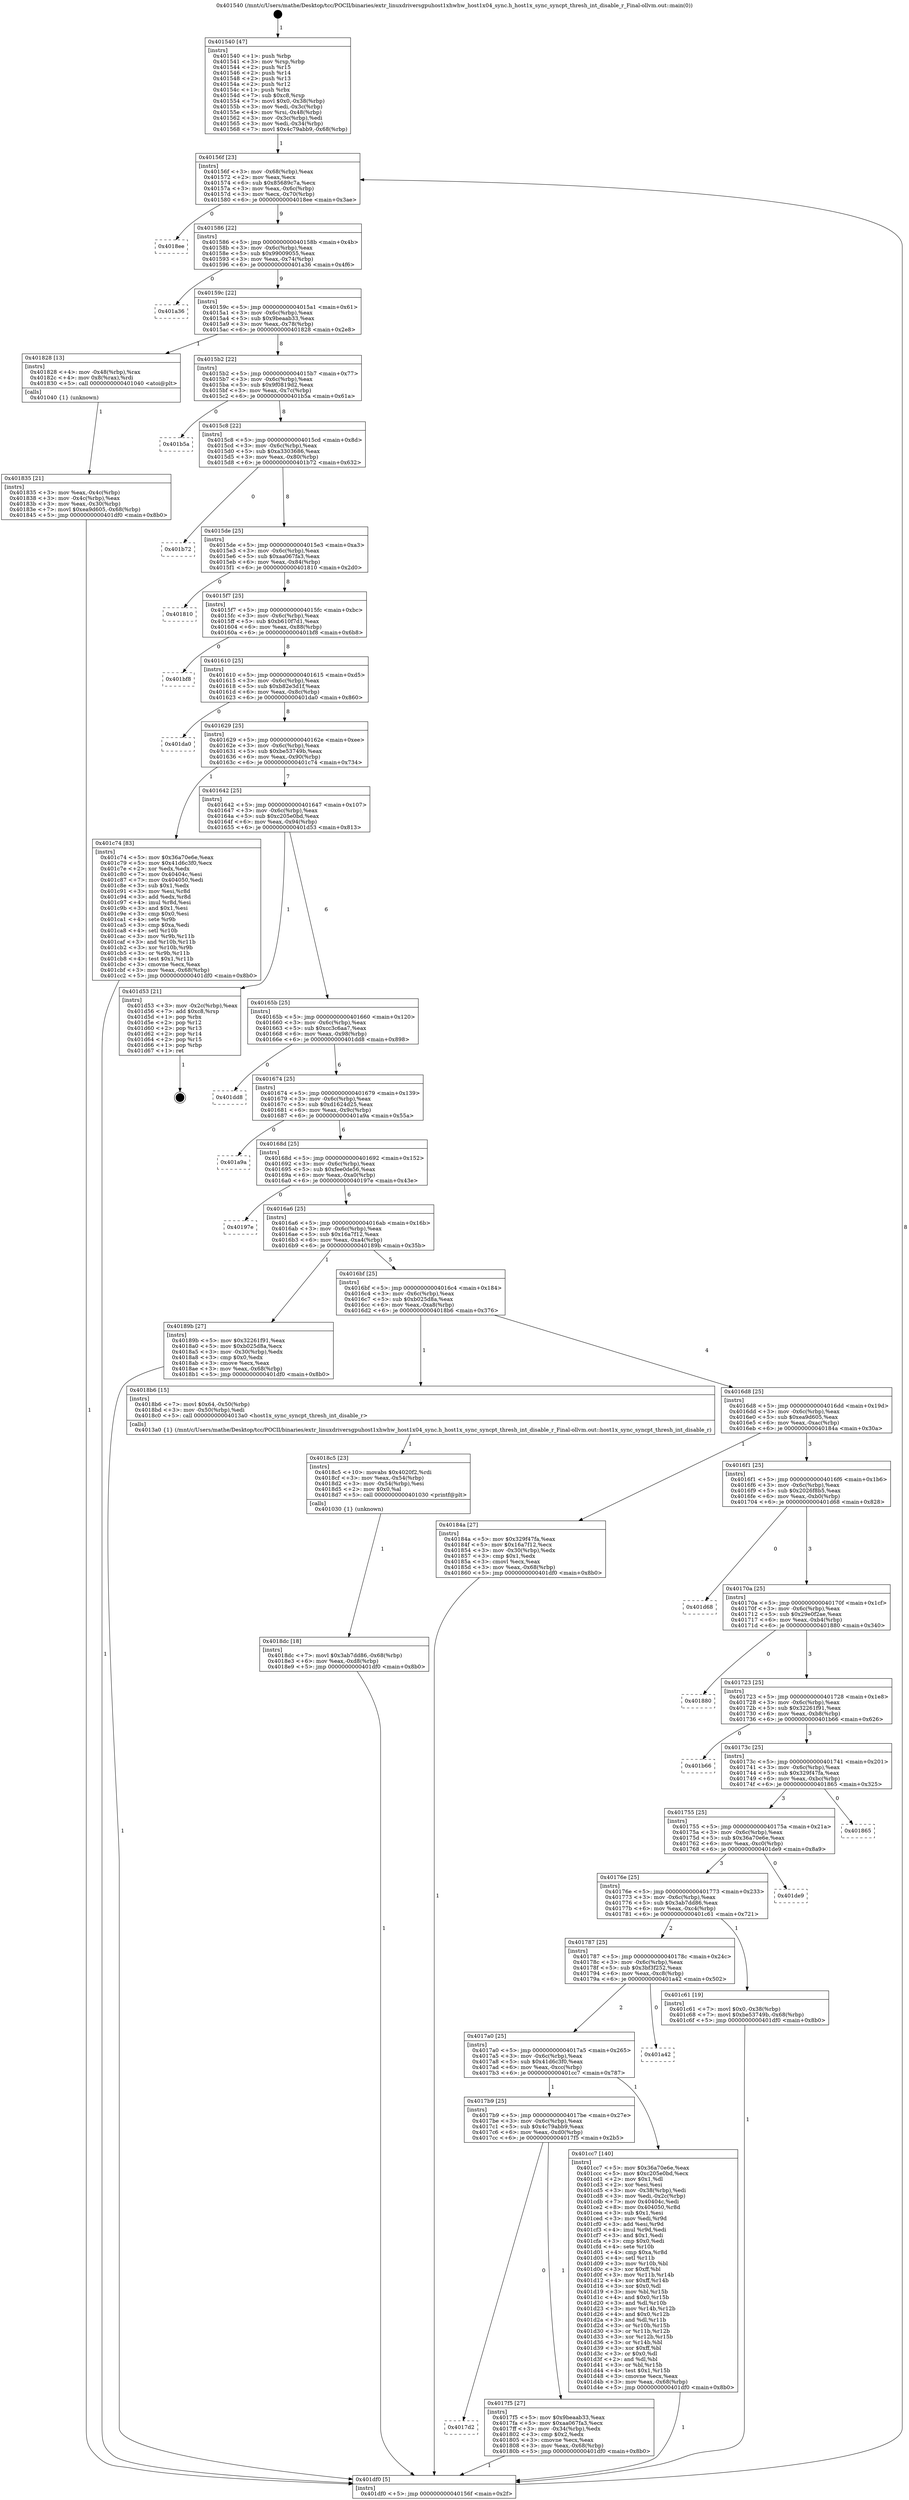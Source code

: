 digraph "0x401540" {
  label = "0x401540 (/mnt/c/Users/mathe/Desktop/tcc/POCII/binaries/extr_linuxdriversgpuhost1xhwhw_host1x04_sync.h_host1x_sync_syncpt_thresh_int_disable_r_Final-ollvm.out::main(0))"
  labelloc = "t"
  node[shape=record]

  Entry [label="",width=0.3,height=0.3,shape=circle,fillcolor=black,style=filled]
  "0x40156f" [label="{
     0x40156f [23]\l
     | [instrs]\l
     &nbsp;&nbsp;0x40156f \<+3\>: mov -0x68(%rbp),%eax\l
     &nbsp;&nbsp;0x401572 \<+2\>: mov %eax,%ecx\l
     &nbsp;&nbsp;0x401574 \<+6\>: sub $0x85689c7a,%ecx\l
     &nbsp;&nbsp;0x40157a \<+3\>: mov %eax,-0x6c(%rbp)\l
     &nbsp;&nbsp;0x40157d \<+3\>: mov %ecx,-0x70(%rbp)\l
     &nbsp;&nbsp;0x401580 \<+6\>: je 00000000004018ee \<main+0x3ae\>\l
  }"]
  "0x4018ee" [label="{
     0x4018ee\l
  }", style=dashed]
  "0x401586" [label="{
     0x401586 [22]\l
     | [instrs]\l
     &nbsp;&nbsp;0x401586 \<+5\>: jmp 000000000040158b \<main+0x4b\>\l
     &nbsp;&nbsp;0x40158b \<+3\>: mov -0x6c(%rbp),%eax\l
     &nbsp;&nbsp;0x40158e \<+5\>: sub $0x99009055,%eax\l
     &nbsp;&nbsp;0x401593 \<+3\>: mov %eax,-0x74(%rbp)\l
     &nbsp;&nbsp;0x401596 \<+6\>: je 0000000000401a36 \<main+0x4f6\>\l
  }"]
  Exit [label="",width=0.3,height=0.3,shape=circle,fillcolor=black,style=filled,peripheries=2]
  "0x401a36" [label="{
     0x401a36\l
  }", style=dashed]
  "0x40159c" [label="{
     0x40159c [22]\l
     | [instrs]\l
     &nbsp;&nbsp;0x40159c \<+5\>: jmp 00000000004015a1 \<main+0x61\>\l
     &nbsp;&nbsp;0x4015a1 \<+3\>: mov -0x6c(%rbp),%eax\l
     &nbsp;&nbsp;0x4015a4 \<+5\>: sub $0x9beaab33,%eax\l
     &nbsp;&nbsp;0x4015a9 \<+3\>: mov %eax,-0x78(%rbp)\l
     &nbsp;&nbsp;0x4015ac \<+6\>: je 0000000000401828 \<main+0x2e8\>\l
  }"]
  "0x4018dc" [label="{
     0x4018dc [18]\l
     | [instrs]\l
     &nbsp;&nbsp;0x4018dc \<+7\>: movl $0x3ab7dd86,-0x68(%rbp)\l
     &nbsp;&nbsp;0x4018e3 \<+6\>: mov %eax,-0xd8(%rbp)\l
     &nbsp;&nbsp;0x4018e9 \<+5\>: jmp 0000000000401df0 \<main+0x8b0\>\l
  }"]
  "0x401828" [label="{
     0x401828 [13]\l
     | [instrs]\l
     &nbsp;&nbsp;0x401828 \<+4\>: mov -0x48(%rbp),%rax\l
     &nbsp;&nbsp;0x40182c \<+4\>: mov 0x8(%rax),%rdi\l
     &nbsp;&nbsp;0x401830 \<+5\>: call 0000000000401040 \<atoi@plt\>\l
     | [calls]\l
     &nbsp;&nbsp;0x401040 \{1\} (unknown)\l
  }"]
  "0x4015b2" [label="{
     0x4015b2 [22]\l
     | [instrs]\l
     &nbsp;&nbsp;0x4015b2 \<+5\>: jmp 00000000004015b7 \<main+0x77\>\l
     &nbsp;&nbsp;0x4015b7 \<+3\>: mov -0x6c(%rbp),%eax\l
     &nbsp;&nbsp;0x4015ba \<+5\>: sub $0x9f0819d2,%eax\l
     &nbsp;&nbsp;0x4015bf \<+3\>: mov %eax,-0x7c(%rbp)\l
     &nbsp;&nbsp;0x4015c2 \<+6\>: je 0000000000401b5a \<main+0x61a\>\l
  }"]
  "0x4018c5" [label="{
     0x4018c5 [23]\l
     | [instrs]\l
     &nbsp;&nbsp;0x4018c5 \<+10\>: movabs $0x4020f2,%rdi\l
     &nbsp;&nbsp;0x4018cf \<+3\>: mov %eax,-0x54(%rbp)\l
     &nbsp;&nbsp;0x4018d2 \<+3\>: mov -0x54(%rbp),%esi\l
     &nbsp;&nbsp;0x4018d5 \<+2\>: mov $0x0,%al\l
     &nbsp;&nbsp;0x4018d7 \<+5\>: call 0000000000401030 \<printf@plt\>\l
     | [calls]\l
     &nbsp;&nbsp;0x401030 \{1\} (unknown)\l
  }"]
  "0x401b5a" [label="{
     0x401b5a\l
  }", style=dashed]
  "0x4015c8" [label="{
     0x4015c8 [22]\l
     | [instrs]\l
     &nbsp;&nbsp;0x4015c8 \<+5\>: jmp 00000000004015cd \<main+0x8d\>\l
     &nbsp;&nbsp;0x4015cd \<+3\>: mov -0x6c(%rbp),%eax\l
     &nbsp;&nbsp;0x4015d0 \<+5\>: sub $0xa3303686,%eax\l
     &nbsp;&nbsp;0x4015d5 \<+3\>: mov %eax,-0x80(%rbp)\l
     &nbsp;&nbsp;0x4015d8 \<+6\>: je 0000000000401b72 \<main+0x632\>\l
  }"]
  "0x401835" [label="{
     0x401835 [21]\l
     | [instrs]\l
     &nbsp;&nbsp;0x401835 \<+3\>: mov %eax,-0x4c(%rbp)\l
     &nbsp;&nbsp;0x401838 \<+3\>: mov -0x4c(%rbp),%eax\l
     &nbsp;&nbsp;0x40183b \<+3\>: mov %eax,-0x30(%rbp)\l
     &nbsp;&nbsp;0x40183e \<+7\>: movl $0xea9d605,-0x68(%rbp)\l
     &nbsp;&nbsp;0x401845 \<+5\>: jmp 0000000000401df0 \<main+0x8b0\>\l
  }"]
  "0x401b72" [label="{
     0x401b72\l
  }", style=dashed]
  "0x4015de" [label="{
     0x4015de [25]\l
     | [instrs]\l
     &nbsp;&nbsp;0x4015de \<+5\>: jmp 00000000004015e3 \<main+0xa3\>\l
     &nbsp;&nbsp;0x4015e3 \<+3\>: mov -0x6c(%rbp),%eax\l
     &nbsp;&nbsp;0x4015e6 \<+5\>: sub $0xaa067fa3,%eax\l
     &nbsp;&nbsp;0x4015eb \<+6\>: mov %eax,-0x84(%rbp)\l
     &nbsp;&nbsp;0x4015f1 \<+6\>: je 0000000000401810 \<main+0x2d0\>\l
  }"]
  "0x401540" [label="{
     0x401540 [47]\l
     | [instrs]\l
     &nbsp;&nbsp;0x401540 \<+1\>: push %rbp\l
     &nbsp;&nbsp;0x401541 \<+3\>: mov %rsp,%rbp\l
     &nbsp;&nbsp;0x401544 \<+2\>: push %r15\l
     &nbsp;&nbsp;0x401546 \<+2\>: push %r14\l
     &nbsp;&nbsp;0x401548 \<+2\>: push %r13\l
     &nbsp;&nbsp;0x40154a \<+2\>: push %r12\l
     &nbsp;&nbsp;0x40154c \<+1\>: push %rbx\l
     &nbsp;&nbsp;0x40154d \<+7\>: sub $0xc8,%rsp\l
     &nbsp;&nbsp;0x401554 \<+7\>: movl $0x0,-0x38(%rbp)\l
     &nbsp;&nbsp;0x40155b \<+3\>: mov %edi,-0x3c(%rbp)\l
     &nbsp;&nbsp;0x40155e \<+4\>: mov %rsi,-0x48(%rbp)\l
     &nbsp;&nbsp;0x401562 \<+3\>: mov -0x3c(%rbp),%edi\l
     &nbsp;&nbsp;0x401565 \<+3\>: mov %edi,-0x34(%rbp)\l
     &nbsp;&nbsp;0x401568 \<+7\>: movl $0x4c79abb9,-0x68(%rbp)\l
  }"]
  "0x401810" [label="{
     0x401810\l
  }", style=dashed]
  "0x4015f7" [label="{
     0x4015f7 [25]\l
     | [instrs]\l
     &nbsp;&nbsp;0x4015f7 \<+5\>: jmp 00000000004015fc \<main+0xbc\>\l
     &nbsp;&nbsp;0x4015fc \<+3\>: mov -0x6c(%rbp),%eax\l
     &nbsp;&nbsp;0x4015ff \<+5\>: sub $0xb610f7d1,%eax\l
     &nbsp;&nbsp;0x401604 \<+6\>: mov %eax,-0x88(%rbp)\l
     &nbsp;&nbsp;0x40160a \<+6\>: je 0000000000401bf8 \<main+0x6b8\>\l
  }"]
  "0x401df0" [label="{
     0x401df0 [5]\l
     | [instrs]\l
     &nbsp;&nbsp;0x401df0 \<+5\>: jmp 000000000040156f \<main+0x2f\>\l
  }"]
  "0x401bf8" [label="{
     0x401bf8\l
  }", style=dashed]
  "0x401610" [label="{
     0x401610 [25]\l
     | [instrs]\l
     &nbsp;&nbsp;0x401610 \<+5\>: jmp 0000000000401615 \<main+0xd5\>\l
     &nbsp;&nbsp;0x401615 \<+3\>: mov -0x6c(%rbp),%eax\l
     &nbsp;&nbsp;0x401618 \<+5\>: sub $0xb82e3d1f,%eax\l
     &nbsp;&nbsp;0x40161d \<+6\>: mov %eax,-0x8c(%rbp)\l
     &nbsp;&nbsp;0x401623 \<+6\>: je 0000000000401da0 \<main+0x860\>\l
  }"]
  "0x4017d2" [label="{
     0x4017d2\l
  }", style=dashed]
  "0x401da0" [label="{
     0x401da0\l
  }", style=dashed]
  "0x401629" [label="{
     0x401629 [25]\l
     | [instrs]\l
     &nbsp;&nbsp;0x401629 \<+5\>: jmp 000000000040162e \<main+0xee\>\l
     &nbsp;&nbsp;0x40162e \<+3\>: mov -0x6c(%rbp),%eax\l
     &nbsp;&nbsp;0x401631 \<+5\>: sub $0xbe53749b,%eax\l
     &nbsp;&nbsp;0x401636 \<+6\>: mov %eax,-0x90(%rbp)\l
     &nbsp;&nbsp;0x40163c \<+6\>: je 0000000000401c74 \<main+0x734\>\l
  }"]
  "0x4017f5" [label="{
     0x4017f5 [27]\l
     | [instrs]\l
     &nbsp;&nbsp;0x4017f5 \<+5\>: mov $0x9beaab33,%eax\l
     &nbsp;&nbsp;0x4017fa \<+5\>: mov $0xaa067fa3,%ecx\l
     &nbsp;&nbsp;0x4017ff \<+3\>: mov -0x34(%rbp),%edx\l
     &nbsp;&nbsp;0x401802 \<+3\>: cmp $0x2,%edx\l
     &nbsp;&nbsp;0x401805 \<+3\>: cmovne %ecx,%eax\l
     &nbsp;&nbsp;0x401808 \<+3\>: mov %eax,-0x68(%rbp)\l
     &nbsp;&nbsp;0x40180b \<+5\>: jmp 0000000000401df0 \<main+0x8b0\>\l
  }"]
  "0x401c74" [label="{
     0x401c74 [83]\l
     | [instrs]\l
     &nbsp;&nbsp;0x401c74 \<+5\>: mov $0x36a70e6e,%eax\l
     &nbsp;&nbsp;0x401c79 \<+5\>: mov $0x41d6c3f0,%ecx\l
     &nbsp;&nbsp;0x401c7e \<+2\>: xor %edx,%edx\l
     &nbsp;&nbsp;0x401c80 \<+7\>: mov 0x40404c,%esi\l
     &nbsp;&nbsp;0x401c87 \<+7\>: mov 0x404050,%edi\l
     &nbsp;&nbsp;0x401c8e \<+3\>: sub $0x1,%edx\l
     &nbsp;&nbsp;0x401c91 \<+3\>: mov %esi,%r8d\l
     &nbsp;&nbsp;0x401c94 \<+3\>: add %edx,%r8d\l
     &nbsp;&nbsp;0x401c97 \<+4\>: imul %r8d,%esi\l
     &nbsp;&nbsp;0x401c9b \<+3\>: and $0x1,%esi\l
     &nbsp;&nbsp;0x401c9e \<+3\>: cmp $0x0,%esi\l
     &nbsp;&nbsp;0x401ca1 \<+4\>: sete %r9b\l
     &nbsp;&nbsp;0x401ca5 \<+3\>: cmp $0xa,%edi\l
     &nbsp;&nbsp;0x401ca8 \<+4\>: setl %r10b\l
     &nbsp;&nbsp;0x401cac \<+3\>: mov %r9b,%r11b\l
     &nbsp;&nbsp;0x401caf \<+3\>: and %r10b,%r11b\l
     &nbsp;&nbsp;0x401cb2 \<+3\>: xor %r10b,%r9b\l
     &nbsp;&nbsp;0x401cb5 \<+3\>: or %r9b,%r11b\l
     &nbsp;&nbsp;0x401cb8 \<+4\>: test $0x1,%r11b\l
     &nbsp;&nbsp;0x401cbc \<+3\>: cmovne %ecx,%eax\l
     &nbsp;&nbsp;0x401cbf \<+3\>: mov %eax,-0x68(%rbp)\l
     &nbsp;&nbsp;0x401cc2 \<+5\>: jmp 0000000000401df0 \<main+0x8b0\>\l
  }"]
  "0x401642" [label="{
     0x401642 [25]\l
     | [instrs]\l
     &nbsp;&nbsp;0x401642 \<+5\>: jmp 0000000000401647 \<main+0x107\>\l
     &nbsp;&nbsp;0x401647 \<+3\>: mov -0x6c(%rbp),%eax\l
     &nbsp;&nbsp;0x40164a \<+5\>: sub $0xc205e0bd,%eax\l
     &nbsp;&nbsp;0x40164f \<+6\>: mov %eax,-0x94(%rbp)\l
     &nbsp;&nbsp;0x401655 \<+6\>: je 0000000000401d53 \<main+0x813\>\l
  }"]
  "0x4017b9" [label="{
     0x4017b9 [25]\l
     | [instrs]\l
     &nbsp;&nbsp;0x4017b9 \<+5\>: jmp 00000000004017be \<main+0x27e\>\l
     &nbsp;&nbsp;0x4017be \<+3\>: mov -0x6c(%rbp),%eax\l
     &nbsp;&nbsp;0x4017c1 \<+5\>: sub $0x4c79abb9,%eax\l
     &nbsp;&nbsp;0x4017c6 \<+6\>: mov %eax,-0xd0(%rbp)\l
     &nbsp;&nbsp;0x4017cc \<+6\>: je 00000000004017f5 \<main+0x2b5\>\l
  }"]
  "0x401d53" [label="{
     0x401d53 [21]\l
     | [instrs]\l
     &nbsp;&nbsp;0x401d53 \<+3\>: mov -0x2c(%rbp),%eax\l
     &nbsp;&nbsp;0x401d56 \<+7\>: add $0xc8,%rsp\l
     &nbsp;&nbsp;0x401d5d \<+1\>: pop %rbx\l
     &nbsp;&nbsp;0x401d5e \<+2\>: pop %r12\l
     &nbsp;&nbsp;0x401d60 \<+2\>: pop %r13\l
     &nbsp;&nbsp;0x401d62 \<+2\>: pop %r14\l
     &nbsp;&nbsp;0x401d64 \<+2\>: pop %r15\l
     &nbsp;&nbsp;0x401d66 \<+1\>: pop %rbp\l
     &nbsp;&nbsp;0x401d67 \<+1\>: ret\l
  }"]
  "0x40165b" [label="{
     0x40165b [25]\l
     | [instrs]\l
     &nbsp;&nbsp;0x40165b \<+5\>: jmp 0000000000401660 \<main+0x120\>\l
     &nbsp;&nbsp;0x401660 \<+3\>: mov -0x6c(%rbp),%eax\l
     &nbsp;&nbsp;0x401663 \<+5\>: sub $0xcc3c6aa7,%eax\l
     &nbsp;&nbsp;0x401668 \<+6\>: mov %eax,-0x98(%rbp)\l
     &nbsp;&nbsp;0x40166e \<+6\>: je 0000000000401dd8 \<main+0x898\>\l
  }"]
  "0x401cc7" [label="{
     0x401cc7 [140]\l
     | [instrs]\l
     &nbsp;&nbsp;0x401cc7 \<+5\>: mov $0x36a70e6e,%eax\l
     &nbsp;&nbsp;0x401ccc \<+5\>: mov $0xc205e0bd,%ecx\l
     &nbsp;&nbsp;0x401cd1 \<+2\>: mov $0x1,%dl\l
     &nbsp;&nbsp;0x401cd3 \<+2\>: xor %esi,%esi\l
     &nbsp;&nbsp;0x401cd5 \<+3\>: mov -0x38(%rbp),%edi\l
     &nbsp;&nbsp;0x401cd8 \<+3\>: mov %edi,-0x2c(%rbp)\l
     &nbsp;&nbsp;0x401cdb \<+7\>: mov 0x40404c,%edi\l
     &nbsp;&nbsp;0x401ce2 \<+8\>: mov 0x404050,%r8d\l
     &nbsp;&nbsp;0x401cea \<+3\>: sub $0x1,%esi\l
     &nbsp;&nbsp;0x401ced \<+3\>: mov %edi,%r9d\l
     &nbsp;&nbsp;0x401cf0 \<+3\>: add %esi,%r9d\l
     &nbsp;&nbsp;0x401cf3 \<+4\>: imul %r9d,%edi\l
     &nbsp;&nbsp;0x401cf7 \<+3\>: and $0x1,%edi\l
     &nbsp;&nbsp;0x401cfa \<+3\>: cmp $0x0,%edi\l
     &nbsp;&nbsp;0x401cfd \<+4\>: sete %r10b\l
     &nbsp;&nbsp;0x401d01 \<+4\>: cmp $0xa,%r8d\l
     &nbsp;&nbsp;0x401d05 \<+4\>: setl %r11b\l
     &nbsp;&nbsp;0x401d09 \<+3\>: mov %r10b,%bl\l
     &nbsp;&nbsp;0x401d0c \<+3\>: xor $0xff,%bl\l
     &nbsp;&nbsp;0x401d0f \<+3\>: mov %r11b,%r14b\l
     &nbsp;&nbsp;0x401d12 \<+4\>: xor $0xff,%r14b\l
     &nbsp;&nbsp;0x401d16 \<+3\>: xor $0x0,%dl\l
     &nbsp;&nbsp;0x401d19 \<+3\>: mov %bl,%r15b\l
     &nbsp;&nbsp;0x401d1c \<+4\>: and $0x0,%r15b\l
     &nbsp;&nbsp;0x401d20 \<+3\>: and %dl,%r10b\l
     &nbsp;&nbsp;0x401d23 \<+3\>: mov %r14b,%r12b\l
     &nbsp;&nbsp;0x401d26 \<+4\>: and $0x0,%r12b\l
     &nbsp;&nbsp;0x401d2a \<+3\>: and %dl,%r11b\l
     &nbsp;&nbsp;0x401d2d \<+3\>: or %r10b,%r15b\l
     &nbsp;&nbsp;0x401d30 \<+3\>: or %r11b,%r12b\l
     &nbsp;&nbsp;0x401d33 \<+3\>: xor %r12b,%r15b\l
     &nbsp;&nbsp;0x401d36 \<+3\>: or %r14b,%bl\l
     &nbsp;&nbsp;0x401d39 \<+3\>: xor $0xff,%bl\l
     &nbsp;&nbsp;0x401d3c \<+3\>: or $0x0,%dl\l
     &nbsp;&nbsp;0x401d3f \<+2\>: and %dl,%bl\l
     &nbsp;&nbsp;0x401d41 \<+3\>: or %bl,%r15b\l
     &nbsp;&nbsp;0x401d44 \<+4\>: test $0x1,%r15b\l
     &nbsp;&nbsp;0x401d48 \<+3\>: cmovne %ecx,%eax\l
     &nbsp;&nbsp;0x401d4b \<+3\>: mov %eax,-0x68(%rbp)\l
     &nbsp;&nbsp;0x401d4e \<+5\>: jmp 0000000000401df0 \<main+0x8b0\>\l
  }"]
  "0x401dd8" [label="{
     0x401dd8\l
  }", style=dashed]
  "0x401674" [label="{
     0x401674 [25]\l
     | [instrs]\l
     &nbsp;&nbsp;0x401674 \<+5\>: jmp 0000000000401679 \<main+0x139\>\l
     &nbsp;&nbsp;0x401679 \<+3\>: mov -0x6c(%rbp),%eax\l
     &nbsp;&nbsp;0x40167c \<+5\>: sub $0xd1624d25,%eax\l
     &nbsp;&nbsp;0x401681 \<+6\>: mov %eax,-0x9c(%rbp)\l
     &nbsp;&nbsp;0x401687 \<+6\>: je 0000000000401a9a \<main+0x55a\>\l
  }"]
  "0x4017a0" [label="{
     0x4017a0 [25]\l
     | [instrs]\l
     &nbsp;&nbsp;0x4017a0 \<+5\>: jmp 00000000004017a5 \<main+0x265\>\l
     &nbsp;&nbsp;0x4017a5 \<+3\>: mov -0x6c(%rbp),%eax\l
     &nbsp;&nbsp;0x4017a8 \<+5\>: sub $0x41d6c3f0,%eax\l
     &nbsp;&nbsp;0x4017ad \<+6\>: mov %eax,-0xcc(%rbp)\l
     &nbsp;&nbsp;0x4017b3 \<+6\>: je 0000000000401cc7 \<main+0x787\>\l
  }"]
  "0x401a9a" [label="{
     0x401a9a\l
  }", style=dashed]
  "0x40168d" [label="{
     0x40168d [25]\l
     | [instrs]\l
     &nbsp;&nbsp;0x40168d \<+5\>: jmp 0000000000401692 \<main+0x152\>\l
     &nbsp;&nbsp;0x401692 \<+3\>: mov -0x6c(%rbp),%eax\l
     &nbsp;&nbsp;0x401695 \<+5\>: sub $0xfee0de56,%eax\l
     &nbsp;&nbsp;0x40169a \<+6\>: mov %eax,-0xa0(%rbp)\l
     &nbsp;&nbsp;0x4016a0 \<+6\>: je 000000000040197e \<main+0x43e\>\l
  }"]
  "0x401a42" [label="{
     0x401a42\l
  }", style=dashed]
  "0x40197e" [label="{
     0x40197e\l
  }", style=dashed]
  "0x4016a6" [label="{
     0x4016a6 [25]\l
     | [instrs]\l
     &nbsp;&nbsp;0x4016a6 \<+5\>: jmp 00000000004016ab \<main+0x16b\>\l
     &nbsp;&nbsp;0x4016ab \<+3\>: mov -0x6c(%rbp),%eax\l
     &nbsp;&nbsp;0x4016ae \<+5\>: sub $0x16a7f12,%eax\l
     &nbsp;&nbsp;0x4016b3 \<+6\>: mov %eax,-0xa4(%rbp)\l
     &nbsp;&nbsp;0x4016b9 \<+6\>: je 000000000040189b \<main+0x35b\>\l
  }"]
  "0x401787" [label="{
     0x401787 [25]\l
     | [instrs]\l
     &nbsp;&nbsp;0x401787 \<+5\>: jmp 000000000040178c \<main+0x24c\>\l
     &nbsp;&nbsp;0x40178c \<+3\>: mov -0x6c(%rbp),%eax\l
     &nbsp;&nbsp;0x40178f \<+5\>: sub $0x3bf3f252,%eax\l
     &nbsp;&nbsp;0x401794 \<+6\>: mov %eax,-0xc8(%rbp)\l
     &nbsp;&nbsp;0x40179a \<+6\>: je 0000000000401a42 \<main+0x502\>\l
  }"]
  "0x40189b" [label="{
     0x40189b [27]\l
     | [instrs]\l
     &nbsp;&nbsp;0x40189b \<+5\>: mov $0x32261f91,%eax\l
     &nbsp;&nbsp;0x4018a0 \<+5\>: mov $0xb025d8a,%ecx\l
     &nbsp;&nbsp;0x4018a5 \<+3\>: mov -0x30(%rbp),%edx\l
     &nbsp;&nbsp;0x4018a8 \<+3\>: cmp $0x0,%edx\l
     &nbsp;&nbsp;0x4018ab \<+3\>: cmove %ecx,%eax\l
     &nbsp;&nbsp;0x4018ae \<+3\>: mov %eax,-0x68(%rbp)\l
     &nbsp;&nbsp;0x4018b1 \<+5\>: jmp 0000000000401df0 \<main+0x8b0\>\l
  }"]
  "0x4016bf" [label="{
     0x4016bf [25]\l
     | [instrs]\l
     &nbsp;&nbsp;0x4016bf \<+5\>: jmp 00000000004016c4 \<main+0x184\>\l
     &nbsp;&nbsp;0x4016c4 \<+3\>: mov -0x6c(%rbp),%eax\l
     &nbsp;&nbsp;0x4016c7 \<+5\>: sub $0xb025d8a,%eax\l
     &nbsp;&nbsp;0x4016cc \<+6\>: mov %eax,-0xa8(%rbp)\l
     &nbsp;&nbsp;0x4016d2 \<+6\>: je 00000000004018b6 \<main+0x376\>\l
  }"]
  "0x401c61" [label="{
     0x401c61 [19]\l
     | [instrs]\l
     &nbsp;&nbsp;0x401c61 \<+7\>: movl $0x0,-0x38(%rbp)\l
     &nbsp;&nbsp;0x401c68 \<+7\>: movl $0xbe53749b,-0x68(%rbp)\l
     &nbsp;&nbsp;0x401c6f \<+5\>: jmp 0000000000401df0 \<main+0x8b0\>\l
  }"]
  "0x4018b6" [label="{
     0x4018b6 [15]\l
     | [instrs]\l
     &nbsp;&nbsp;0x4018b6 \<+7\>: movl $0x64,-0x50(%rbp)\l
     &nbsp;&nbsp;0x4018bd \<+3\>: mov -0x50(%rbp),%edi\l
     &nbsp;&nbsp;0x4018c0 \<+5\>: call 00000000004013a0 \<host1x_sync_syncpt_thresh_int_disable_r\>\l
     | [calls]\l
     &nbsp;&nbsp;0x4013a0 \{1\} (/mnt/c/Users/mathe/Desktop/tcc/POCII/binaries/extr_linuxdriversgpuhost1xhwhw_host1x04_sync.h_host1x_sync_syncpt_thresh_int_disable_r_Final-ollvm.out::host1x_sync_syncpt_thresh_int_disable_r)\l
  }"]
  "0x4016d8" [label="{
     0x4016d8 [25]\l
     | [instrs]\l
     &nbsp;&nbsp;0x4016d8 \<+5\>: jmp 00000000004016dd \<main+0x19d\>\l
     &nbsp;&nbsp;0x4016dd \<+3\>: mov -0x6c(%rbp),%eax\l
     &nbsp;&nbsp;0x4016e0 \<+5\>: sub $0xea9d605,%eax\l
     &nbsp;&nbsp;0x4016e5 \<+6\>: mov %eax,-0xac(%rbp)\l
     &nbsp;&nbsp;0x4016eb \<+6\>: je 000000000040184a \<main+0x30a\>\l
  }"]
  "0x40176e" [label="{
     0x40176e [25]\l
     | [instrs]\l
     &nbsp;&nbsp;0x40176e \<+5\>: jmp 0000000000401773 \<main+0x233\>\l
     &nbsp;&nbsp;0x401773 \<+3\>: mov -0x6c(%rbp),%eax\l
     &nbsp;&nbsp;0x401776 \<+5\>: sub $0x3ab7dd86,%eax\l
     &nbsp;&nbsp;0x40177b \<+6\>: mov %eax,-0xc4(%rbp)\l
     &nbsp;&nbsp;0x401781 \<+6\>: je 0000000000401c61 \<main+0x721\>\l
  }"]
  "0x40184a" [label="{
     0x40184a [27]\l
     | [instrs]\l
     &nbsp;&nbsp;0x40184a \<+5\>: mov $0x329f47fa,%eax\l
     &nbsp;&nbsp;0x40184f \<+5\>: mov $0x16a7f12,%ecx\l
     &nbsp;&nbsp;0x401854 \<+3\>: mov -0x30(%rbp),%edx\l
     &nbsp;&nbsp;0x401857 \<+3\>: cmp $0x1,%edx\l
     &nbsp;&nbsp;0x40185a \<+3\>: cmovl %ecx,%eax\l
     &nbsp;&nbsp;0x40185d \<+3\>: mov %eax,-0x68(%rbp)\l
     &nbsp;&nbsp;0x401860 \<+5\>: jmp 0000000000401df0 \<main+0x8b0\>\l
  }"]
  "0x4016f1" [label="{
     0x4016f1 [25]\l
     | [instrs]\l
     &nbsp;&nbsp;0x4016f1 \<+5\>: jmp 00000000004016f6 \<main+0x1b6\>\l
     &nbsp;&nbsp;0x4016f6 \<+3\>: mov -0x6c(%rbp),%eax\l
     &nbsp;&nbsp;0x4016f9 \<+5\>: sub $0x2026f8b5,%eax\l
     &nbsp;&nbsp;0x4016fe \<+6\>: mov %eax,-0xb0(%rbp)\l
     &nbsp;&nbsp;0x401704 \<+6\>: je 0000000000401d68 \<main+0x828\>\l
  }"]
  "0x401de9" [label="{
     0x401de9\l
  }", style=dashed]
  "0x401d68" [label="{
     0x401d68\l
  }", style=dashed]
  "0x40170a" [label="{
     0x40170a [25]\l
     | [instrs]\l
     &nbsp;&nbsp;0x40170a \<+5\>: jmp 000000000040170f \<main+0x1cf\>\l
     &nbsp;&nbsp;0x40170f \<+3\>: mov -0x6c(%rbp),%eax\l
     &nbsp;&nbsp;0x401712 \<+5\>: sub $0x29e0f2ae,%eax\l
     &nbsp;&nbsp;0x401717 \<+6\>: mov %eax,-0xb4(%rbp)\l
     &nbsp;&nbsp;0x40171d \<+6\>: je 0000000000401880 \<main+0x340\>\l
  }"]
  "0x401755" [label="{
     0x401755 [25]\l
     | [instrs]\l
     &nbsp;&nbsp;0x401755 \<+5\>: jmp 000000000040175a \<main+0x21a\>\l
     &nbsp;&nbsp;0x40175a \<+3\>: mov -0x6c(%rbp),%eax\l
     &nbsp;&nbsp;0x40175d \<+5\>: sub $0x36a70e6e,%eax\l
     &nbsp;&nbsp;0x401762 \<+6\>: mov %eax,-0xc0(%rbp)\l
     &nbsp;&nbsp;0x401768 \<+6\>: je 0000000000401de9 \<main+0x8a9\>\l
  }"]
  "0x401880" [label="{
     0x401880\l
  }", style=dashed]
  "0x401723" [label="{
     0x401723 [25]\l
     | [instrs]\l
     &nbsp;&nbsp;0x401723 \<+5\>: jmp 0000000000401728 \<main+0x1e8\>\l
     &nbsp;&nbsp;0x401728 \<+3\>: mov -0x6c(%rbp),%eax\l
     &nbsp;&nbsp;0x40172b \<+5\>: sub $0x32261f91,%eax\l
     &nbsp;&nbsp;0x401730 \<+6\>: mov %eax,-0xb8(%rbp)\l
     &nbsp;&nbsp;0x401736 \<+6\>: je 0000000000401b66 \<main+0x626\>\l
  }"]
  "0x401865" [label="{
     0x401865\l
  }", style=dashed]
  "0x401b66" [label="{
     0x401b66\l
  }", style=dashed]
  "0x40173c" [label="{
     0x40173c [25]\l
     | [instrs]\l
     &nbsp;&nbsp;0x40173c \<+5\>: jmp 0000000000401741 \<main+0x201\>\l
     &nbsp;&nbsp;0x401741 \<+3\>: mov -0x6c(%rbp),%eax\l
     &nbsp;&nbsp;0x401744 \<+5\>: sub $0x329f47fa,%eax\l
     &nbsp;&nbsp;0x401749 \<+6\>: mov %eax,-0xbc(%rbp)\l
     &nbsp;&nbsp;0x40174f \<+6\>: je 0000000000401865 \<main+0x325\>\l
  }"]
  Entry -> "0x401540" [label=" 1"]
  "0x40156f" -> "0x4018ee" [label=" 0"]
  "0x40156f" -> "0x401586" [label=" 9"]
  "0x401d53" -> Exit [label=" 1"]
  "0x401586" -> "0x401a36" [label=" 0"]
  "0x401586" -> "0x40159c" [label=" 9"]
  "0x401cc7" -> "0x401df0" [label=" 1"]
  "0x40159c" -> "0x401828" [label=" 1"]
  "0x40159c" -> "0x4015b2" [label=" 8"]
  "0x401c74" -> "0x401df0" [label=" 1"]
  "0x4015b2" -> "0x401b5a" [label=" 0"]
  "0x4015b2" -> "0x4015c8" [label=" 8"]
  "0x401c61" -> "0x401df0" [label=" 1"]
  "0x4015c8" -> "0x401b72" [label=" 0"]
  "0x4015c8" -> "0x4015de" [label=" 8"]
  "0x4018dc" -> "0x401df0" [label=" 1"]
  "0x4015de" -> "0x401810" [label=" 0"]
  "0x4015de" -> "0x4015f7" [label=" 8"]
  "0x4018c5" -> "0x4018dc" [label=" 1"]
  "0x4015f7" -> "0x401bf8" [label=" 0"]
  "0x4015f7" -> "0x401610" [label=" 8"]
  "0x4018b6" -> "0x4018c5" [label=" 1"]
  "0x401610" -> "0x401da0" [label=" 0"]
  "0x401610" -> "0x401629" [label=" 8"]
  "0x40189b" -> "0x401df0" [label=" 1"]
  "0x401629" -> "0x401c74" [label=" 1"]
  "0x401629" -> "0x401642" [label=" 7"]
  "0x40184a" -> "0x401df0" [label=" 1"]
  "0x401642" -> "0x401d53" [label=" 1"]
  "0x401642" -> "0x40165b" [label=" 6"]
  "0x401828" -> "0x401835" [label=" 1"]
  "0x40165b" -> "0x401dd8" [label=" 0"]
  "0x40165b" -> "0x401674" [label=" 6"]
  "0x401df0" -> "0x40156f" [label=" 8"]
  "0x401674" -> "0x401a9a" [label=" 0"]
  "0x401674" -> "0x40168d" [label=" 6"]
  "0x4017f5" -> "0x401df0" [label=" 1"]
  "0x40168d" -> "0x40197e" [label=" 0"]
  "0x40168d" -> "0x4016a6" [label=" 6"]
  "0x4017b9" -> "0x4017d2" [label=" 0"]
  "0x4016a6" -> "0x40189b" [label=" 1"]
  "0x4016a6" -> "0x4016bf" [label=" 5"]
  "0x401835" -> "0x401df0" [label=" 1"]
  "0x4016bf" -> "0x4018b6" [label=" 1"]
  "0x4016bf" -> "0x4016d8" [label=" 4"]
  "0x4017a0" -> "0x4017b9" [label=" 1"]
  "0x4016d8" -> "0x40184a" [label=" 1"]
  "0x4016d8" -> "0x4016f1" [label=" 3"]
  "0x401540" -> "0x40156f" [label=" 1"]
  "0x4016f1" -> "0x401d68" [label=" 0"]
  "0x4016f1" -> "0x40170a" [label=" 3"]
  "0x401787" -> "0x4017a0" [label=" 2"]
  "0x40170a" -> "0x401880" [label=" 0"]
  "0x40170a" -> "0x401723" [label=" 3"]
  "0x4017b9" -> "0x4017f5" [label=" 1"]
  "0x401723" -> "0x401b66" [label=" 0"]
  "0x401723" -> "0x40173c" [label=" 3"]
  "0x40176e" -> "0x401787" [label=" 2"]
  "0x40173c" -> "0x401865" [label=" 0"]
  "0x40173c" -> "0x401755" [label=" 3"]
  "0x401787" -> "0x401a42" [label=" 0"]
  "0x401755" -> "0x401de9" [label=" 0"]
  "0x401755" -> "0x40176e" [label=" 3"]
  "0x4017a0" -> "0x401cc7" [label=" 1"]
  "0x40176e" -> "0x401c61" [label=" 1"]
}
